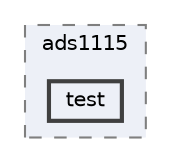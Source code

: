 digraph "Software/Firmware/project/ads1115/test"
{
 // LATEX_PDF_SIZE
  bgcolor="transparent";
  edge [fontname=Helvetica,fontsize=10,labelfontname=Helvetica,labelfontsize=10];
  node [fontname=Helvetica,fontsize=10,shape=box,height=0.2,width=0.4];
  compound=true
  subgraph clusterdir_970d6700fad0eea1fd73061d0f7b3c90 {
    graph [ bgcolor="#edf0f7", pencolor="grey50", label="ads1115", fontname=Helvetica,fontsize=10 style="filled,dashed", URL="dir_970d6700fad0eea1fd73061d0f7b3c90.html",tooltip=""]
  dir_b2a39cbd27805c787303656554d7fe53 [label="test", fillcolor="#edf0f7", color="grey25", style="filled,bold", URL="dir_b2a39cbd27805c787303656554d7fe53.html",tooltip=""];
  }
}
